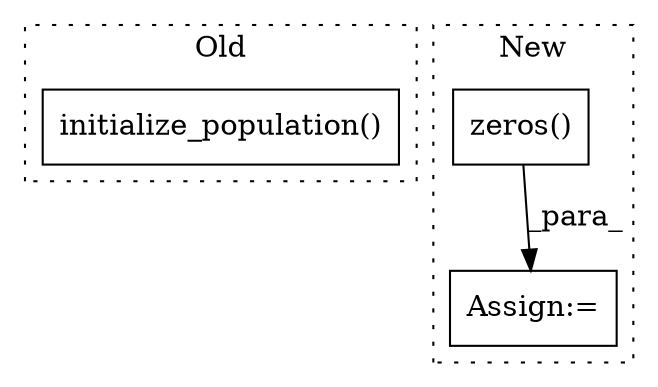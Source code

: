 digraph G {
subgraph cluster0 {
1 [label="initialize_population()" a="75" s="14981" l="91" shape="box"];
label = "Old";
style="dotted";
}
subgraph cluster1 {
2 [label="zeros()" a="75" s="17591,17615" l="9,1" shape="box"];
3 [label="Assign:=" a="68" s="17573" l="3" shape="box"];
label = "New";
style="dotted";
}
2 -> 3 [label="_para_"];
}
